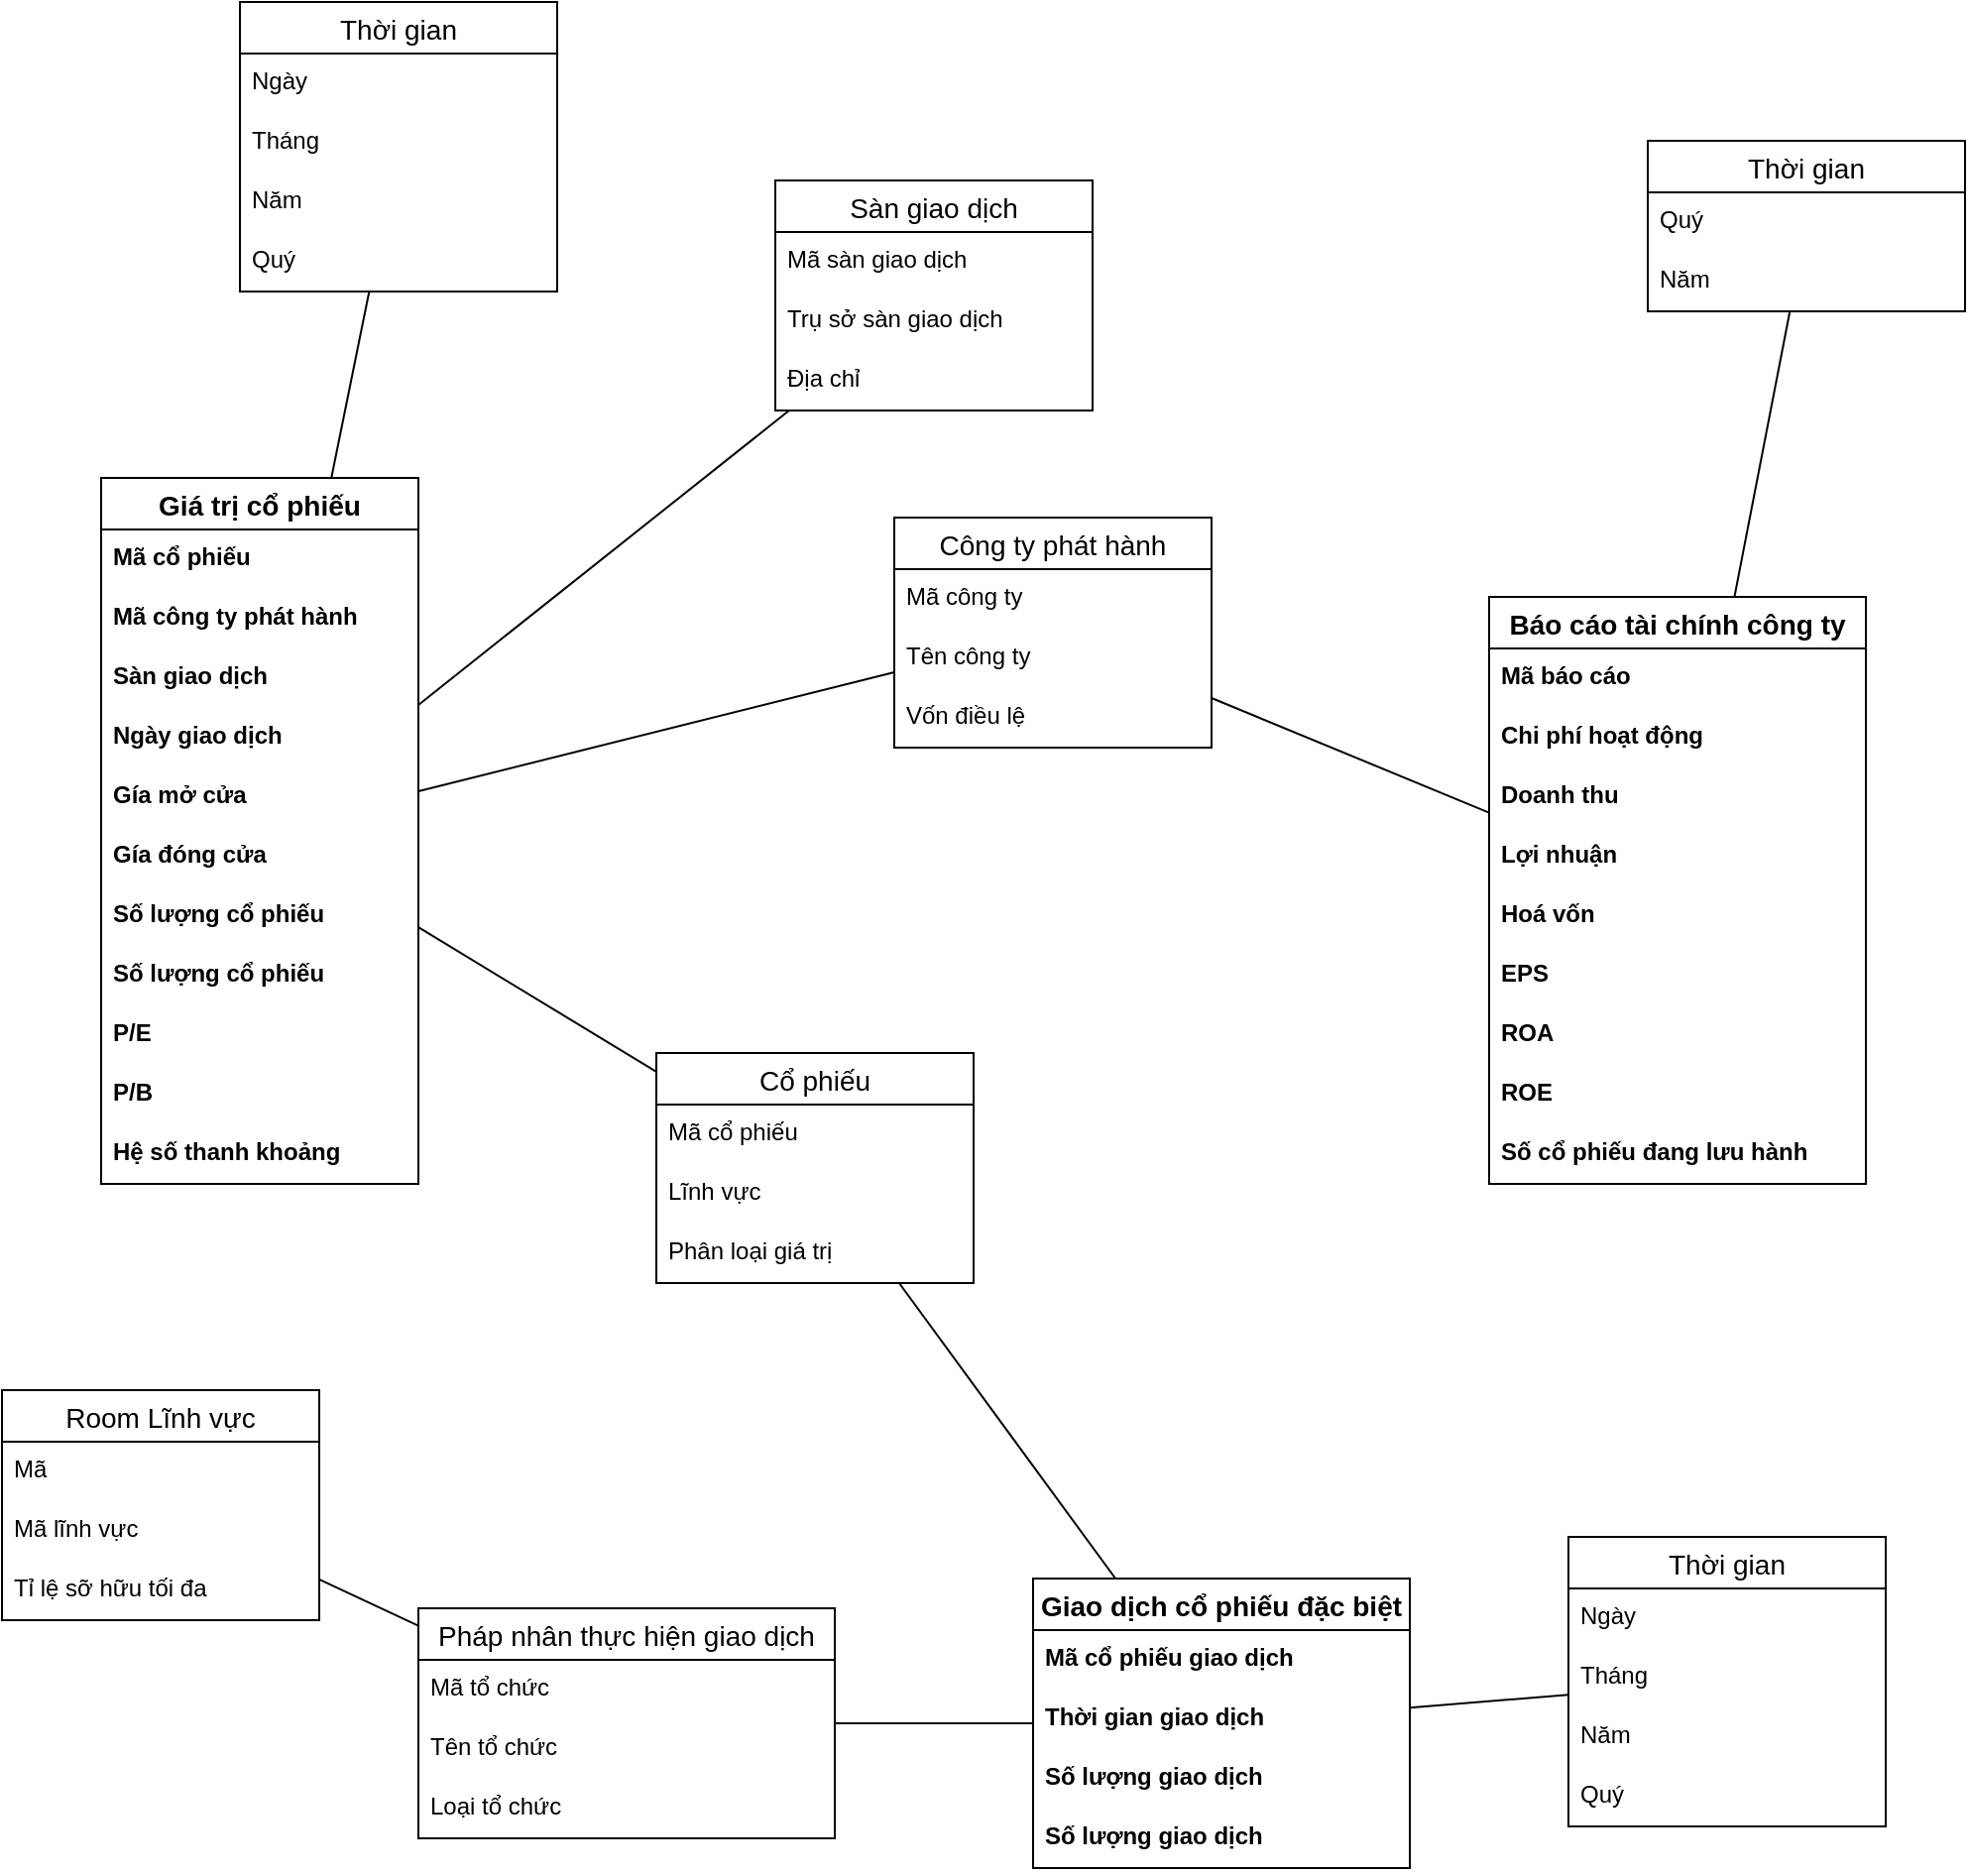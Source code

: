 <mxfile version="14.6.13" type="device"><diagram id="R2lEEEUBdFMjLlhIrx00" name="Page-1"><mxGraphModel dx="1106" dy="822" grid="1" gridSize="10" guides="1" tooltips="1" connect="1" arrows="1" fold="1" page="1" pageScale="1" pageWidth="850" pageHeight="1100" math="0" shadow="0" extFonts="Permanent Marker^https://fonts.googleapis.com/css?family=Permanent+Marker"><root><mxCell id="0"/><mxCell id="1" parent="0"/><mxCell id="hXvMnpGcKfmYuvZSe1g3-1" value="Giá trị cổ phiếu" style="swimlane;fontStyle=1;childLayout=stackLayout;horizontal=1;startSize=26;horizontalStack=0;resizeParent=1;resizeParentMax=0;resizeLast=0;collapsible=1;marginBottom=0;align=center;fontSize=14;" parent="1" vertex="1"><mxGeometry x="60" y="420" width="160" height="356" as="geometry"/></mxCell><mxCell id="hXvMnpGcKfmYuvZSe1g3-2" value="Mã cổ phiếu" style="text;strokeColor=none;fillColor=none;spacingLeft=4;spacingRight=4;overflow=hidden;rotatable=0;points=[[0,0.5],[1,0.5]];portConstraint=eastwest;fontSize=12;fontStyle=1" parent="hXvMnpGcKfmYuvZSe1g3-1" vertex="1"><mxGeometry y="26" width="160" height="30" as="geometry"/></mxCell><mxCell id="hXvMnpGcKfmYuvZSe1g3-78" value="Mã công ty phát hành" style="text;strokeColor=none;fillColor=none;spacingLeft=4;spacingRight=4;overflow=hidden;rotatable=0;points=[[0,0.5],[1,0.5]];portConstraint=eastwest;fontSize=12;fontStyle=1" parent="hXvMnpGcKfmYuvZSe1g3-1" vertex="1"><mxGeometry y="56" width="160" height="30" as="geometry"/></mxCell><mxCell id="hXvMnpGcKfmYuvZSe1g3-79" value="Sàn giao dịch" style="text;strokeColor=none;fillColor=none;spacingLeft=4;spacingRight=4;overflow=hidden;rotatable=0;points=[[0,0.5],[1,0.5]];portConstraint=eastwest;fontSize=12;fontStyle=1" parent="hXvMnpGcKfmYuvZSe1g3-1" vertex="1"><mxGeometry y="86" width="160" height="30" as="geometry"/></mxCell><mxCell id="hXvMnpGcKfmYuvZSe1g3-3" value="Ngày giao dịch" style="text;strokeColor=none;fillColor=none;spacingLeft=4;spacingRight=4;overflow=hidden;rotatable=0;points=[[0,0.5],[1,0.5]];portConstraint=eastwest;fontSize=12;fontStyle=1" parent="hXvMnpGcKfmYuvZSe1g3-1" vertex="1"><mxGeometry y="116" width="160" height="30" as="geometry"/></mxCell><mxCell id="hXvMnpGcKfmYuvZSe1g3-4" value="Gía mở cửa" style="text;strokeColor=none;fillColor=none;spacingLeft=4;spacingRight=4;overflow=hidden;rotatable=0;points=[[0,0.5],[1,0.5]];portConstraint=eastwest;fontSize=12;fontStyle=1" parent="hXvMnpGcKfmYuvZSe1g3-1" vertex="1"><mxGeometry y="146" width="160" height="30" as="geometry"/></mxCell><mxCell id="hXvMnpGcKfmYuvZSe1g3-19" value="Gía đóng cửa" style="text;strokeColor=none;fillColor=none;spacingLeft=4;spacingRight=4;overflow=hidden;rotatable=0;points=[[0,0.5],[1,0.5]];portConstraint=eastwest;fontSize=12;fontStyle=1" parent="hXvMnpGcKfmYuvZSe1g3-1" vertex="1"><mxGeometry y="176" width="160" height="30" as="geometry"/></mxCell><mxCell id="hXvMnpGcKfmYuvZSe1g3-20" value="Số lượng cổ phiếu" style="text;strokeColor=none;fillColor=none;spacingLeft=4;spacingRight=4;overflow=hidden;rotatable=0;points=[[0,0.5],[1,0.5]];portConstraint=eastwest;fontSize=12;fontStyle=1" parent="hXvMnpGcKfmYuvZSe1g3-1" vertex="1"><mxGeometry y="206" width="160" height="30" as="geometry"/></mxCell><mxCell id="hXvMnpGcKfmYuvZSe1g3-21" value="Số lượng cổ phiếu" style="text;strokeColor=none;fillColor=none;spacingLeft=4;spacingRight=4;overflow=hidden;rotatable=0;points=[[0,0.5],[1,0.5]];portConstraint=eastwest;fontSize=12;fontStyle=1" parent="hXvMnpGcKfmYuvZSe1g3-1" vertex="1"><mxGeometry y="236" width="160" height="30" as="geometry"/></mxCell><mxCell id="hXvMnpGcKfmYuvZSe1g3-70" value="P/E" style="text;strokeColor=none;fillColor=none;spacingLeft=4;spacingRight=4;overflow=hidden;rotatable=0;points=[[0,0.5],[1,0.5]];portConstraint=eastwest;fontSize=12;fontStyle=1" parent="hXvMnpGcKfmYuvZSe1g3-1" vertex="1"><mxGeometry y="266" width="160" height="30" as="geometry"/></mxCell><mxCell id="hXvMnpGcKfmYuvZSe1g3-73" value="P/B" style="text;strokeColor=none;fillColor=none;spacingLeft=4;spacingRight=4;overflow=hidden;rotatable=0;points=[[0,0.5],[1,0.5]];portConstraint=eastwest;fontSize=12;fontStyle=1" parent="hXvMnpGcKfmYuvZSe1g3-1" vertex="1"><mxGeometry y="296" width="160" height="30" as="geometry"/></mxCell><mxCell id="hXvMnpGcKfmYuvZSe1g3-74" value="Hệ số thanh khoảng" style="text;strokeColor=none;fillColor=none;spacingLeft=4;spacingRight=4;overflow=hidden;rotatable=0;points=[[0,0.5],[1,0.5]];portConstraint=eastwest;fontSize=12;fontStyle=1" parent="hXvMnpGcKfmYuvZSe1g3-1" vertex="1"><mxGeometry y="326" width="160" height="30" as="geometry"/></mxCell><mxCell id="hXvMnpGcKfmYuvZSe1g3-5" value="Thời gian" style="swimlane;fontStyle=0;childLayout=stackLayout;horizontal=1;startSize=26;horizontalStack=0;resizeParent=1;resizeParentMax=0;resizeLast=0;collapsible=1;marginBottom=0;align=center;fontSize=14;" parent="1" vertex="1"><mxGeometry x="130" y="180" width="160" height="146" as="geometry"/></mxCell><mxCell id="hXvMnpGcKfmYuvZSe1g3-6" value="Ngày" style="text;strokeColor=none;fillColor=none;spacingLeft=4;spacingRight=4;overflow=hidden;rotatable=0;points=[[0,0.5],[1,0.5]];portConstraint=eastwest;fontSize=12;" parent="hXvMnpGcKfmYuvZSe1g3-5" vertex="1"><mxGeometry y="26" width="160" height="30" as="geometry"/></mxCell><mxCell id="hXvMnpGcKfmYuvZSe1g3-7" value="Tháng" style="text;strokeColor=none;fillColor=none;spacingLeft=4;spacingRight=4;overflow=hidden;rotatable=0;points=[[0,0.5],[1,0.5]];portConstraint=eastwest;fontSize=12;" parent="hXvMnpGcKfmYuvZSe1g3-5" vertex="1"><mxGeometry y="56" width="160" height="30" as="geometry"/></mxCell><mxCell id="hXvMnpGcKfmYuvZSe1g3-8" value="Năm" style="text;strokeColor=none;fillColor=none;spacingLeft=4;spacingRight=4;overflow=hidden;rotatable=0;points=[[0,0.5],[1,0.5]];portConstraint=eastwest;fontSize=12;" parent="hXvMnpGcKfmYuvZSe1g3-5" vertex="1"><mxGeometry y="86" width="160" height="30" as="geometry"/></mxCell><mxCell id="hXvMnpGcKfmYuvZSe1g3-13" value="Quý" style="text;strokeColor=none;fillColor=none;spacingLeft=4;spacingRight=4;overflow=hidden;rotatable=0;points=[[0,0.5],[1,0.5]];portConstraint=eastwest;fontSize=12;" parent="hXvMnpGcKfmYuvZSe1g3-5" vertex="1"><mxGeometry y="116" width="160" height="30" as="geometry"/></mxCell><mxCell id="hXvMnpGcKfmYuvZSe1g3-9" value="Cổ phiếu" style="swimlane;fontStyle=0;childLayout=stackLayout;horizontal=1;startSize=26;horizontalStack=0;resizeParent=1;resizeParentMax=0;resizeLast=0;collapsible=1;marginBottom=0;align=center;fontSize=14;" parent="1" vertex="1"><mxGeometry x="340" y="710" width="160" height="116" as="geometry"/></mxCell><mxCell id="hXvMnpGcKfmYuvZSe1g3-10" value="Mã cổ phiếu" style="text;strokeColor=none;fillColor=none;spacingLeft=4;spacingRight=4;overflow=hidden;rotatable=0;points=[[0,0.5],[1,0.5]];portConstraint=eastwest;fontSize=12;" parent="hXvMnpGcKfmYuvZSe1g3-9" vertex="1"><mxGeometry y="26" width="160" height="30" as="geometry"/></mxCell><mxCell id="hXvMnpGcKfmYuvZSe1g3-32" value="Lĩnh vực" style="text;strokeColor=none;fillColor=none;spacingLeft=4;spacingRight=4;overflow=hidden;rotatable=0;points=[[0,0.5],[1,0.5]];portConstraint=eastwest;fontSize=12;" parent="hXvMnpGcKfmYuvZSe1g3-9" vertex="1"><mxGeometry y="56" width="160" height="30" as="geometry"/></mxCell><mxCell id="hXvMnpGcKfmYuvZSe1g3-39" value="Phân loại giá trị" style="text;strokeColor=none;fillColor=none;spacingLeft=4;spacingRight=4;overflow=hidden;rotatable=0;points=[[0,0.5],[1,0.5]];portConstraint=eastwest;fontSize=12;" parent="hXvMnpGcKfmYuvZSe1g3-9" vertex="1"><mxGeometry y="86" width="160" height="30" as="geometry"/></mxCell><mxCell id="hXvMnpGcKfmYuvZSe1g3-18" value="" style="endArrow=none;html=1;rounded=0;" parent="1" source="hXvMnpGcKfmYuvZSe1g3-5" target="hXvMnpGcKfmYuvZSe1g3-1" edge="1"><mxGeometry relative="1" as="geometry"><mxPoint x="340" y="540" as="sourcePoint"/><mxPoint x="500" y="540" as="targetPoint"/></mxGeometry></mxCell><mxCell id="hXvMnpGcKfmYuvZSe1g3-23" value="" style="endArrow=none;html=1;rounded=0;" parent="1" source="hXvMnpGcKfmYuvZSe1g3-1" target="hXvMnpGcKfmYuvZSe1g3-9" edge="1"><mxGeometry relative="1" as="geometry"><mxPoint x="240" y="480" as="sourcePoint"/><mxPoint x="400" y="480" as="targetPoint"/></mxGeometry></mxCell><mxCell id="hXvMnpGcKfmYuvZSe1g3-24" value="Giao dịch cổ phiếu đặc biệt" style="swimlane;fontStyle=1;childLayout=stackLayout;horizontal=1;startSize=26;horizontalStack=0;resizeParent=1;resizeParentMax=0;resizeLast=0;collapsible=1;marginBottom=0;align=center;fontSize=14;" parent="1" vertex="1"><mxGeometry x="530" y="975" width="190" height="146" as="geometry"/></mxCell><mxCell id="hXvMnpGcKfmYuvZSe1g3-26" value="Mã cổ phiếu giao dịch" style="text;strokeColor=none;fillColor=none;spacingLeft=4;spacingRight=4;overflow=hidden;rotatable=0;points=[[0,0.5],[1,0.5]];portConstraint=eastwest;fontSize=12;fontStyle=1" parent="hXvMnpGcKfmYuvZSe1g3-24" vertex="1"><mxGeometry y="26" width="190" height="30" as="geometry"/></mxCell><mxCell id="hXvMnpGcKfmYuvZSe1g3-27" value="Thời gian giao dịch" style="text;strokeColor=none;fillColor=none;spacingLeft=4;spacingRight=4;overflow=hidden;rotatable=0;points=[[0,0.5],[1,0.5]];portConstraint=eastwest;fontSize=12;fontStyle=1" parent="hXvMnpGcKfmYuvZSe1g3-24" vertex="1"><mxGeometry y="56" width="190" height="30" as="geometry"/></mxCell><mxCell id="hXvMnpGcKfmYuvZSe1g3-47" value="Số lượng giao dịch" style="text;strokeColor=none;fillColor=none;spacingLeft=4;spacingRight=4;overflow=hidden;rotatable=0;points=[[0,0.5],[1,0.5]];portConstraint=eastwest;fontSize=12;fontStyle=1" parent="hXvMnpGcKfmYuvZSe1g3-24" vertex="1"><mxGeometry y="86" width="190" height="30" as="geometry"/></mxCell><mxCell id="hXvMnpGcKfmYuvZSe1g3-48" value="Số lượng giao dịch" style="text;strokeColor=none;fillColor=none;spacingLeft=4;spacingRight=4;overflow=hidden;rotatable=0;points=[[0,0.5],[1,0.5]];portConstraint=eastwest;fontSize=12;fontStyle=1" parent="hXvMnpGcKfmYuvZSe1g3-24" vertex="1"><mxGeometry y="116" width="190" height="30" as="geometry"/></mxCell><mxCell id="hXvMnpGcKfmYuvZSe1g3-28" value="Pháp nhân thực hiện giao dịch" style="swimlane;fontStyle=0;childLayout=stackLayout;horizontal=1;startSize=26;horizontalStack=0;resizeParent=1;resizeParentMax=0;resizeLast=0;collapsible=1;marginBottom=0;align=center;fontSize=14;" parent="1" vertex="1"><mxGeometry x="220" y="990" width="210" height="116" as="geometry"/></mxCell><mxCell id="hXvMnpGcKfmYuvZSe1g3-29" value="Mã tổ chức" style="text;strokeColor=none;fillColor=none;spacingLeft=4;spacingRight=4;overflow=hidden;rotatable=0;points=[[0,0.5],[1,0.5]];portConstraint=eastwest;fontSize=12;" parent="hXvMnpGcKfmYuvZSe1g3-28" vertex="1"><mxGeometry y="26" width="210" height="30" as="geometry"/></mxCell><mxCell id="hXvMnpGcKfmYuvZSe1g3-30" value="Tên tổ chức" style="text;strokeColor=none;fillColor=none;spacingLeft=4;spacingRight=4;overflow=hidden;rotatable=0;points=[[0,0.5],[1,0.5]];portConstraint=eastwest;fontSize=12;" parent="hXvMnpGcKfmYuvZSe1g3-28" vertex="1"><mxGeometry y="56" width="210" height="30" as="geometry"/></mxCell><mxCell id="hXvMnpGcKfmYuvZSe1g3-38" value="Loại tổ chức" style="text;strokeColor=none;fillColor=none;spacingLeft=4;spacingRight=4;overflow=hidden;rotatable=0;points=[[0,0.5],[1,0.5]];portConstraint=eastwest;fontSize=12;" parent="hXvMnpGcKfmYuvZSe1g3-28" vertex="1"><mxGeometry y="86" width="210" height="30" as="geometry"/></mxCell><mxCell id="hXvMnpGcKfmYuvZSe1g3-40" value="Thời gian" style="swimlane;fontStyle=0;childLayout=stackLayout;horizontal=1;startSize=26;horizontalStack=0;resizeParent=1;resizeParentMax=0;resizeLast=0;collapsible=1;marginBottom=0;align=center;fontSize=14;" parent="1" vertex="1"><mxGeometry x="800" y="954" width="160" height="146" as="geometry"/></mxCell><mxCell id="hXvMnpGcKfmYuvZSe1g3-41" value="Ngày" style="text;strokeColor=none;fillColor=none;spacingLeft=4;spacingRight=4;overflow=hidden;rotatable=0;points=[[0,0.5],[1,0.5]];portConstraint=eastwest;fontSize=12;" parent="hXvMnpGcKfmYuvZSe1g3-40" vertex="1"><mxGeometry y="26" width="160" height="30" as="geometry"/></mxCell><mxCell id="hXvMnpGcKfmYuvZSe1g3-42" value="Tháng " style="text;strokeColor=none;fillColor=none;spacingLeft=4;spacingRight=4;overflow=hidden;rotatable=0;points=[[0,0.5],[1,0.5]];portConstraint=eastwest;fontSize=12;" parent="hXvMnpGcKfmYuvZSe1g3-40" vertex="1"><mxGeometry y="56" width="160" height="30" as="geometry"/></mxCell><mxCell id="hXvMnpGcKfmYuvZSe1g3-43" value="Năm" style="text;strokeColor=none;fillColor=none;spacingLeft=4;spacingRight=4;overflow=hidden;rotatable=0;points=[[0,0.5],[1,0.5]];portConstraint=eastwest;fontSize=12;" parent="hXvMnpGcKfmYuvZSe1g3-40" vertex="1"><mxGeometry y="86" width="160" height="30" as="geometry"/></mxCell><mxCell id="hXvMnpGcKfmYuvZSe1g3-49" value="Quý" style="text;strokeColor=none;fillColor=none;spacingLeft=4;spacingRight=4;overflow=hidden;rotatable=0;points=[[0,0.5],[1,0.5]];portConstraint=eastwest;fontSize=12;" parent="hXvMnpGcKfmYuvZSe1g3-40" vertex="1"><mxGeometry y="116" width="160" height="30" as="geometry"/></mxCell><mxCell id="hXvMnpGcKfmYuvZSe1g3-44" value="" style="endArrow=none;html=1;rounded=0;" parent="1" source="hXvMnpGcKfmYuvZSe1g3-28" target="hXvMnpGcKfmYuvZSe1g3-24" edge="1"><mxGeometry relative="1" as="geometry"><mxPoint x="280" y="1060" as="sourcePoint"/><mxPoint x="440" y="1060" as="targetPoint"/></mxGeometry></mxCell><mxCell id="hXvMnpGcKfmYuvZSe1g3-46" value="" style="endArrow=none;html=1;rounded=0;" parent="1" source="hXvMnpGcKfmYuvZSe1g3-40" target="hXvMnpGcKfmYuvZSe1g3-24" edge="1"><mxGeometry relative="1" as="geometry"><mxPoint x="280" y="1060" as="sourcePoint"/><mxPoint x="440" y="1060" as="targetPoint"/></mxGeometry></mxCell><mxCell id="hXvMnpGcKfmYuvZSe1g3-50" value="Báo cáo tài chính công ty" style="swimlane;fontStyle=1;childLayout=stackLayout;horizontal=1;startSize=26;horizontalStack=0;resizeParent=1;resizeParentMax=0;resizeLast=0;collapsible=1;marginBottom=0;align=center;fontSize=14;" parent="1" vertex="1"><mxGeometry x="760" y="480" width="190" height="296" as="geometry"/></mxCell><mxCell id="hXvMnpGcKfmYuvZSe1g3-51" value="Mã báo cáo" style="text;strokeColor=none;fillColor=none;spacingLeft=4;spacingRight=4;overflow=hidden;rotatable=0;points=[[0,0.5],[1,0.5]];portConstraint=eastwest;fontSize=12;fontStyle=1" parent="hXvMnpGcKfmYuvZSe1g3-50" vertex="1"><mxGeometry y="26" width="190" height="30" as="geometry"/></mxCell><mxCell id="hXvMnpGcKfmYuvZSe1g3-52" value="Chi phí hoạt động" style="text;strokeColor=none;fillColor=none;spacingLeft=4;spacingRight=4;overflow=hidden;rotatable=0;points=[[0,0.5],[1,0.5]];portConstraint=eastwest;fontSize=12;fontStyle=1" parent="hXvMnpGcKfmYuvZSe1g3-50" vertex="1"><mxGeometry y="56" width="190" height="30" as="geometry"/></mxCell><mxCell id="hXvMnpGcKfmYuvZSe1g3-53" value="Doanh thu" style="text;strokeColor=none;fillColor=none;spacingLeft=4;spacingRight=4;overflow=hidden;rotatable=0;points=[[0,0.5],[1,0.5]];portConstraint=eastwest;fontSize=12;fontStyle=1" parent="hXvMnpGcKfmYuvZSe1g3-50" vertex="1"><mxGeometry y="86" width="190" height="30" as="geometry"/></mxCell><mxCell id="hXvMnpGcKfmYuvZSe1g3-75" value="Lợi nhuận" style="text;strokeColor=none;fillColor=none;spacingLeft=4;spacingRight=4;overflow=hidden;rotatable=0;points=[[0,0.5],[1,0.5]];portConstraint=eastwest;fontSize=12;fontStyle=1" parent="hXvMnpGcKfmYuvZSe1g3-50" vertex="1"><mxGeometry y="116" width="190" height="30" as="geometry"/></mxCell><mxCell id="hXvMnpGcKfmYuvZSe1g3-77" value="Hoá vốn" style="text;strokeColor=none;fillColor=none;spacingLeft=4;spacingRight=4;overflow=hidden;rotatable=0;points=[[0,0.5],[1,0.5]];portConstraint=eastwest;fontSize=12;fontStyle=1" parent="hXvMnpGcKfmYuvZSe1g3-50" vertex="1"><mxGeometry y="146" width="190" height="30" as="geometry"/></mxCell><mxCell id="yGXvcKLpskDef370ZAju-1" value="EPS" style="text;strokeColor=none;fillColor=none;spacingLeft=4;spacingRight=4;overflow=hidden;rotatable=0;points=[[0,0.5],[1,0.5]];portConstraint=eastwest;fontSize=12;fontStyle=1" parent="hXvMnpGcKfmYuvZSe1g3-50" vertex="1"><mxGeometry y="176" width="190" height="30" as="geometry"/></mxCell><mxCell id="yGXvcKLpskDef370ZAju-2" value="ROA" style="text;strokeColor=none;fillColor=none;spacingLeft=4;spacingRight=4;overflow=hidden;rotatable=0;points=[[0,0.5],[1,0.5]];portConstraint=eastwest;fontSize=12;fontStyle=1" parent="hXvMnpGcKfmYuvZSe1g3-50" vertex="1"><mxGeometry y="206" width="190" height="30" as="geometry"/></mxCell><mxCell id="yGXvcKLpskDef370ZAju-3" value="ROE" style="text;strokeColor=none;fillColor=none;spacingLeft=4;spacingRight=4;overflow=hidden;rotatable=0;points=[[0,0.5],[1,0.5]];portConstraint=eastwest;fontSize=12;fontStyle=1" parent="hXvMnpGcKfmYuvZSe1g3-50" vertex="1"><mxGeometry y="236" width="190" height="30" as="geometry"/></mxCell><mxCell id="yGXvcKLpskDef370ZAju-6" value="Số cổ phiếu đang lưu hành" style="text;strokeColor=none;fillColor=none;spacingLeft=4;spacingRight=4;overflow=hidden;rotatable=0;points=[[0,0.5],[1,0.5]];portConstraint=eastwest;fontSize=12;fontStyle=1" parent="hXvMnpGcKfmYuvZSe1g3-50" vertex="1"><mxGeometry y="266" width="190" height="30" as="geometry"/></mxCell><mxCell id="hXvMnpGcKfmYuvZSe1g3-54" value="Thời gian" style="swimlane;fontStyle=0;childLayout=stackLayout;horizontal=1;startSize=26;horizontalStack=0;resizeParent=1;resizeParentMax=0;resizeLast=0;collapsible=1;marginBottom=0;align=center;fontSize=14;" parent="1" vertex="1"><mxGeometry x="840" y="250" width="160" height="86" as="geometry"/></mxCell><mxCell id="hXvMnpGcKfmYuvZSe1g3-56" value="Quý" style="text;strokeColor=none;fillColor=none;spacingLeft=4;spacingRight=4;overflow=hidden;rotatable=0;points=[[0,0.5],[1,0.5]];portConstraint=eastwest;fontSize=12;" parent="hXvMnpGcKfmYuvZSe1g3-54" vertex="1"><mxGeometry y="26" width="160" height="30" as="geometry"/></mxCell><mxCell id="hXvMnpGcKfmYuvZSe1g3-57" value="Năm" style="text;strokeColor=none;fillColor=none;spacingLeft=4;spacingRight=4;overflow=hidden;rotatable=0;points=[[0,0.5],[1,0.5]];portConstraint=eastwest;fontSize=12;" parent="hXvMnpGcKfmYuvZSe1g3-54" vertex="1"><mxGeometry y="56" width="160" height="30" as="geometry"/></mxCell><mxCell id="hXvMnpGcKfmYuvZSe1g3-62" value="Công ty phát hành" style="swimlane;fontStyle=0;childLayout=stackLayout;horizontal=1;startSize=26;horizontalStack=0;resizeParent=1;resizeParentMax=0;resizeLast=0;collapsible=1;marginBottom=0;align=center;fontSize=14;" parent="1" vertex="1"><mxGeometry x="460" y="440" width="160" height="116" as="geometry"/></mxCell><mxCell id="hXvMnpGcKfmYuvZSe1g3-63" value="Mã công ty" style="text;strokeColor=none;fillColor=none;spacingLeft=4;spacingRight=4;overflow=hidden;rotatable=0;points=[[0,0.5],[1,0.5]];portConstraint=eastwest;fontSize=12;" parent="hXvMnpGcKfmYuvZSe1g3-62" vertex="1"><mxGeometry y="26" width="160" height="30" as="geometry"/></mxCell><mxCell id="hXvMnpGcKfmYuvZSe1g3-64" value="Tên công ty" style="text;strokeColor=none;fillColor=none;spacingLeft=4;spacingRight=4;overflow=hidden;rotatable=0;points=[[0,0.5],[1,0.5]];portConstraint=eastwest;fontSize=12;" parent="hXvMnpGcKfmYuvZSe1g3-62" vertex="1"><mxGeometry y="56" width="160" height="30" as="geometry"/></mxCell><mxCell id="hXvMnpGcKfmYuvZSe1g3-65" value="Vốn điều lệ" style="text;strokeColor=none;fillColor=none;spacingLeft=4;spacingRight=4;overflow=hidden;rotatable=0;points=[[0,0.5],[1,0.5]];portConstraint=eastwest;fontSize=12;" parent="hXvMnpGcKfmYuvZSe1g3-62" vertex="1"><mxGeometry y="86" width="160" height="30" as="geometry"/></mxCell><mxCell id="hXvMnpGcKfmYuvZSe1g3-66" value="" style="endArrow=none;html=1;rounded=0;" parent="1" source="hXvMnpGcKfmYuvZSe1g3-1" target="hXvMnpGcKfmYuvZSe1g3-62" edge="1"><mxGeometry relative="1" as="geometry"><mxPoint x="470" y="530" as="sourcePoint"/><mxPoint x="630" y="530" as="targetPoint"/></mxGeometry></mxCell><mxCell id="hXvMnpGcKfmYuvZSe1g3-67" value="" style="endArrow=none;html=1;rounded=0;" parent="1" source="hXvMnpGcKfmYuvZSe1g3-54" target="hXvMnpGcKfmYuvZSe1g3-50" edge="1"><mxGeometry relative="1" as="geometry"><mxPoint x="570" y="530" as="sourcePoint"/><mxPoint x="730" y="530" as="targetPoint"/></mxGeometry></mxCell><mxCell id="hXvMnpGcKfmYuvZSe1g3-68" value="" style="endArrow=none;html=1;rounded=0;" parent="1" source="hXvMnpGcKfmYuvZSe1g3-62" target="hXvMnpGcKfmYuvZSe1g3-50" edge="1"><mxGeometry relative="1" as="geometry"><mxPoint x="1065.167" y="386" as="sourcePoint"/><mxPoint x="730" y="400" as="targetPoint"/></mxGeometry></mxCell><mxCell id="hXvMnpGcKfmYuvZSe1g3-80" value="Sàn giao dịch" style="swimlane;fontStyle=0;childLayout=stackLayout;horizontal=1;startSize=26;horizontalStack=0;resizeParent=1;resizeParentMax=0;resizeLast=0;collapsible=1;marginBottom=0;align=center;fontSize=14;" parent="1" vertex="1"><mxGeometry x="400" y="270" width="160" height="116" as="geometry"/></mxCell><mxCell id="hXvMnpGcKfmYuvZSe1g3-81" value="Mã sàn giao dịch" style="text;strokeColor=none;fillColor=none;spacingLeft=4;spacingRight=4;overflow=hidden;rotatable=0;points=[[0,0.5],[1,0.5]];portConstraint=eastwest;fontSize=12;" parent="hXvMnpGcKfmYuvZSe1g3-80" vertex="1"><mxGeometry y="26" width="160" height="30" as="geometry"/></mxCell><mxCell id="hXvMnpGcKfmYuvZSe1g3-82" value="Trụ sở sàn giao dịch" style="text;strokeColor=none;fillColor=none;spacingLeft=4;spacingRight=4;overflow=hidden;rotatable=0;points=[[0,0.5],[1,0.5]];portConstraint=eastwest;fontSize=12;" parent="hXvMnpGcKfmYuvZSe1g3-80" vertex="1"><mxGeometry y="56" width="160" height="30" as="geometry"/></mxCell><mxCell id="hXvMnpGcKfmYuvZSe1g3-83" value="Địa chỉ" style="text;strokeColor=none;fillColor=none;spacingLeft=4;spacingRight=4;overflow=hidden;rotatable=0;points=[[0,0.5],[1,0.5]];portConstraint=eastwest;fontSize=12;" parent="hXvMnpGcKfmYuvZSe1g3-80" vertex="1"><mxGeometry y="86" width="160" height="30" as="geometry"/></mxCell><mxCell id="hXvMnpGcKfmYuvZSe1g3-84" value="" style="endArrow=none;html=1;rounded=0;" parent="1" source="hXvMnpGcKfmYuvZSe1g3-1" target="hXvMnpGcKfmYuvZSe1g3-80" edge="1"><mxGeometry relative="1" as="geometry"><mxPoint x="120" y="480" as="sourcePoint"/><mxPoint x="280" y="480" as="targetPoint"/></mxGeometry></mxCell><mxCell id="yGXvcKLpskDef370ZAju-7" value="Room Lĩnh vực" style="swimlane;fontStyle=0;childLayout=stackLayout;horizontal=1;startSize=26;horizontalStack=0;resizeParent=1;resizeParentMax=0;resizeLast=0;collapsible=1;marginBottom=0;align=center;fontSize=14;" parent="1" vertex="1"><mxGeometry x="10" y="880" width="160" height="116" as="geometry"/></mxCell><mxCell id="yGXvcKLpskDef370ZAju-8" value="Mã" style="text;strokeColor=none;fillColor=none;spacingLeft=4;spacingRight=4;overflow=hidden;rotatable=0;points=[[0,0.5],[1,0.5]];portConstraint=eastwest;fontSize=12;" parent="yGXvcKLpskDef370ZAju-7" vertex="1"><mxGeometry y="26" width="160" height="30" as="geometry"/></mxCell><mxCell id="yGXvcKLpskDef370ZAju-9" value="Mã lĩnh vực" style="text;strokeColor=none;fillColor=none;spacingLeft=4;spacingRight=4;overflow=hidden;rotatable=0;points=[[0,0.5],[1,0.5]];portConstraint=eastwest;fontSize=12;" parent="yGXvcKLpskDef370ZAju-7" vertex="1"><mxGeometry y="56" width="160" height="30" as="geometry"/></mxCell><mxCell id="yGXvcKLpskDef370ZAju-10" value="Tỉ lệ sỡ hữu tối đa" style="text;strokeColor=none;fillColor=none;spacingLeft=4;spacingRight=4;overflow=hidden;rotatable=0;points=[[0,0.5],[1,0.5]];portConstraint=eastwest;fontSize=12;" parent="yGXvcKLpskDef370ZAju-7" vertex="1"><mxGeometry y="86" width="160" height="30" as="geometry"/></mxCell><mxCell id="yGXvcKLpskDef370ZAju-11" value="" style="endArrow=none;html=1;rounded=0;" parent="1" source="hXvMnpGcKfmYuvZSe1g3-28" target="yGXvcKLpskDef370ZAju-7" edge="1"><mxGeometry relative="1" as="geometry"><mxPoint x="450" y="1060" as="sourcePoint"/><mxPoint x="610" y="1060" as="targetPoint"/></mxGeometry></mxCell><mxCell id="JNaavTqq2YgskvOr53Ym-2" value="" style="endArrow=none;html=1;rounded=0;" parent="1" source="hXvMnpGcKfmYuvZSe1g3-9" target="hXvMnpGcKfmYuvZSe1g3-24" edge="1"><mxGeometry relative="1" as="geometry"><mxPoint x="570" y="890" as="sourcePoint"/><mxPoint x="730" y="890" as="targetPoint"/></mxGeometry></mxCell></root></mxGraphModel></diagram></mxfile>